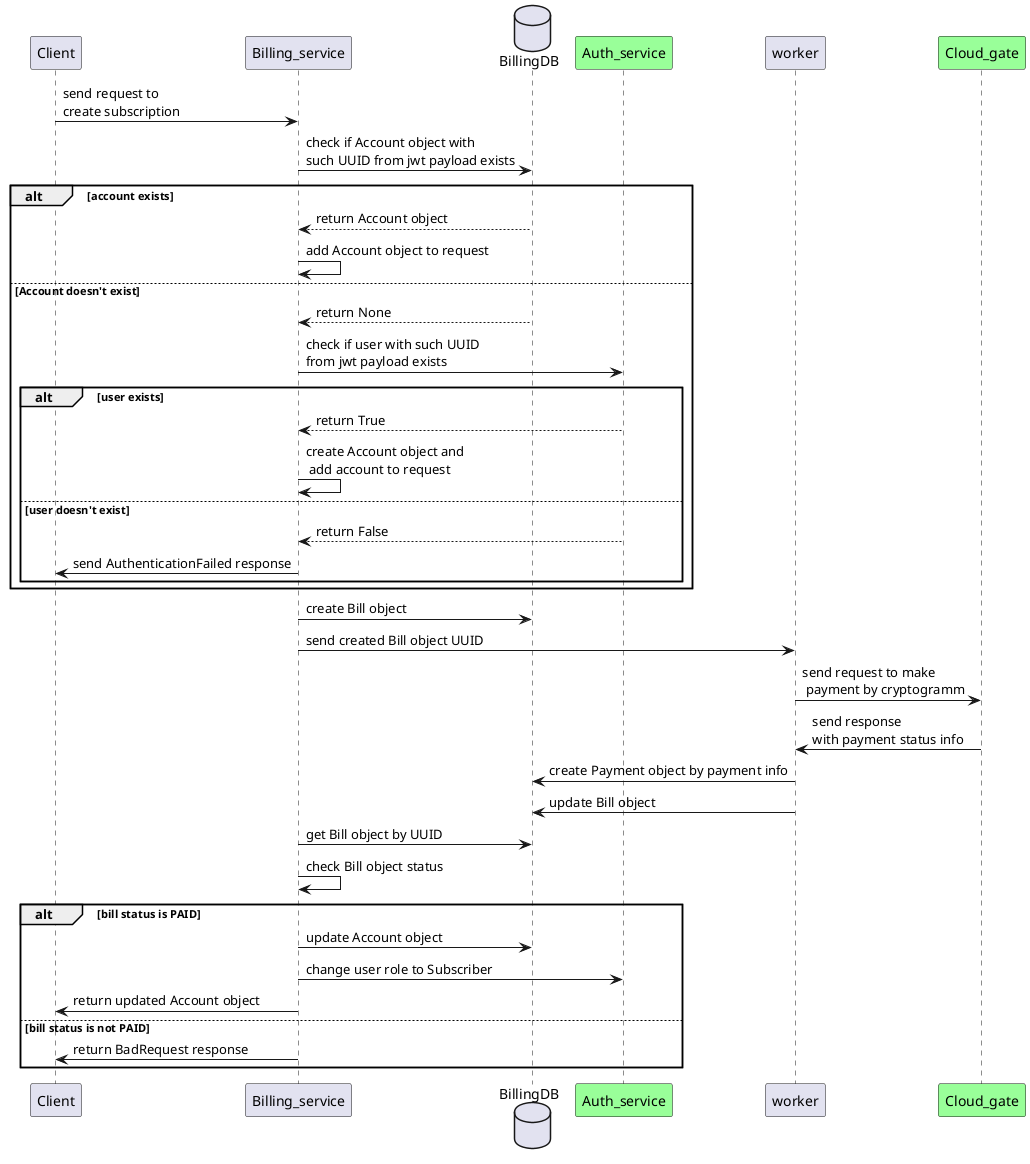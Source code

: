@startuml

participant Client
participant Billing_service
database BillingDB
participant Auth_service #99FF99
participant worker
participant Cloud_gate #99FF99
Client -> Billing_service : send request to \ncreate subscription
Billing_service -> BillingDB: check if Account object with\nsuch UUID from jwt payload exists
alt account exists
BillingDB --> Billing_service : return Account object
Billing_service -> Billing_service : add Account object to request

else Account doesn't exist
BillingDB --> Billing_service : return None
Billing_service -> Auth_service : check if user with such UUID\nfrom jwt payload exists

alt user exists
Auth_service --> Billing_service : return True
Billing_service -> Billing_service : create Account object and\n add account to request

else user doesn't exist
Auth_service --> Billing_service : return False
Billing_service -> Client : send AuthenticationFailed response

end

end

Billing_service -> BillingDB: create Bill object
Billing_service -> worker: send created Bill object UUID
worker -> Cloud_gate: send request to make\n payment by cryptogramm
Cloud_gate -> worker: send response\nwith payment status info
worker -> BillingDB: create Payment object by payment info
worker -> BillingDB: update Bill object
Billing_service -> BillingDB: get Bill object by UUID

Billing_service -> Billing_service: check Bill object status

alt bill status is PAID
Billing_service -> BillingDB: update Account object
Billing_service -> Auth_service : change user role to Subscriber
Billing_service -> Client : return updated Account object

else bill status is not PAID
Billing_service -> Client : return BadRequest response

end


@enduml